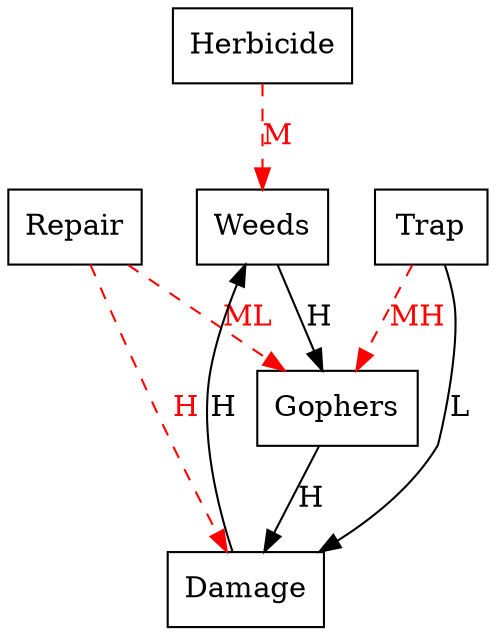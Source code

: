 digraph {
 orientation = Portrait ;
 rankdir = TB ;
 Herbicide [ shape = box ];
 Weeds [ shape = box ];
 Repair [ shape = box ];
 Damage [ shape = box ];
 Gophers [ shape = box ];
 Trap [ shape = box ];
Herbicide -> Weeds[ color=red, fontcolor=red, style=dashed, label=M ];
Weeds -> Gophers[ label=H ];
Repair -> Damage[ color=red, fontcolor=red, style=dashed, label=H ];
Repair -> Gophers[ color=red, fontcolor=red, style=dashed, label=ML ];
Damage -> Weeds[ label=H ];
Gophers -> Damage[ label=H ];
Trap -> Damage[ label=L ];
Trap -> Gophers[ color=red, fontcolor=red, style=dashed, label=MH ];
 }
